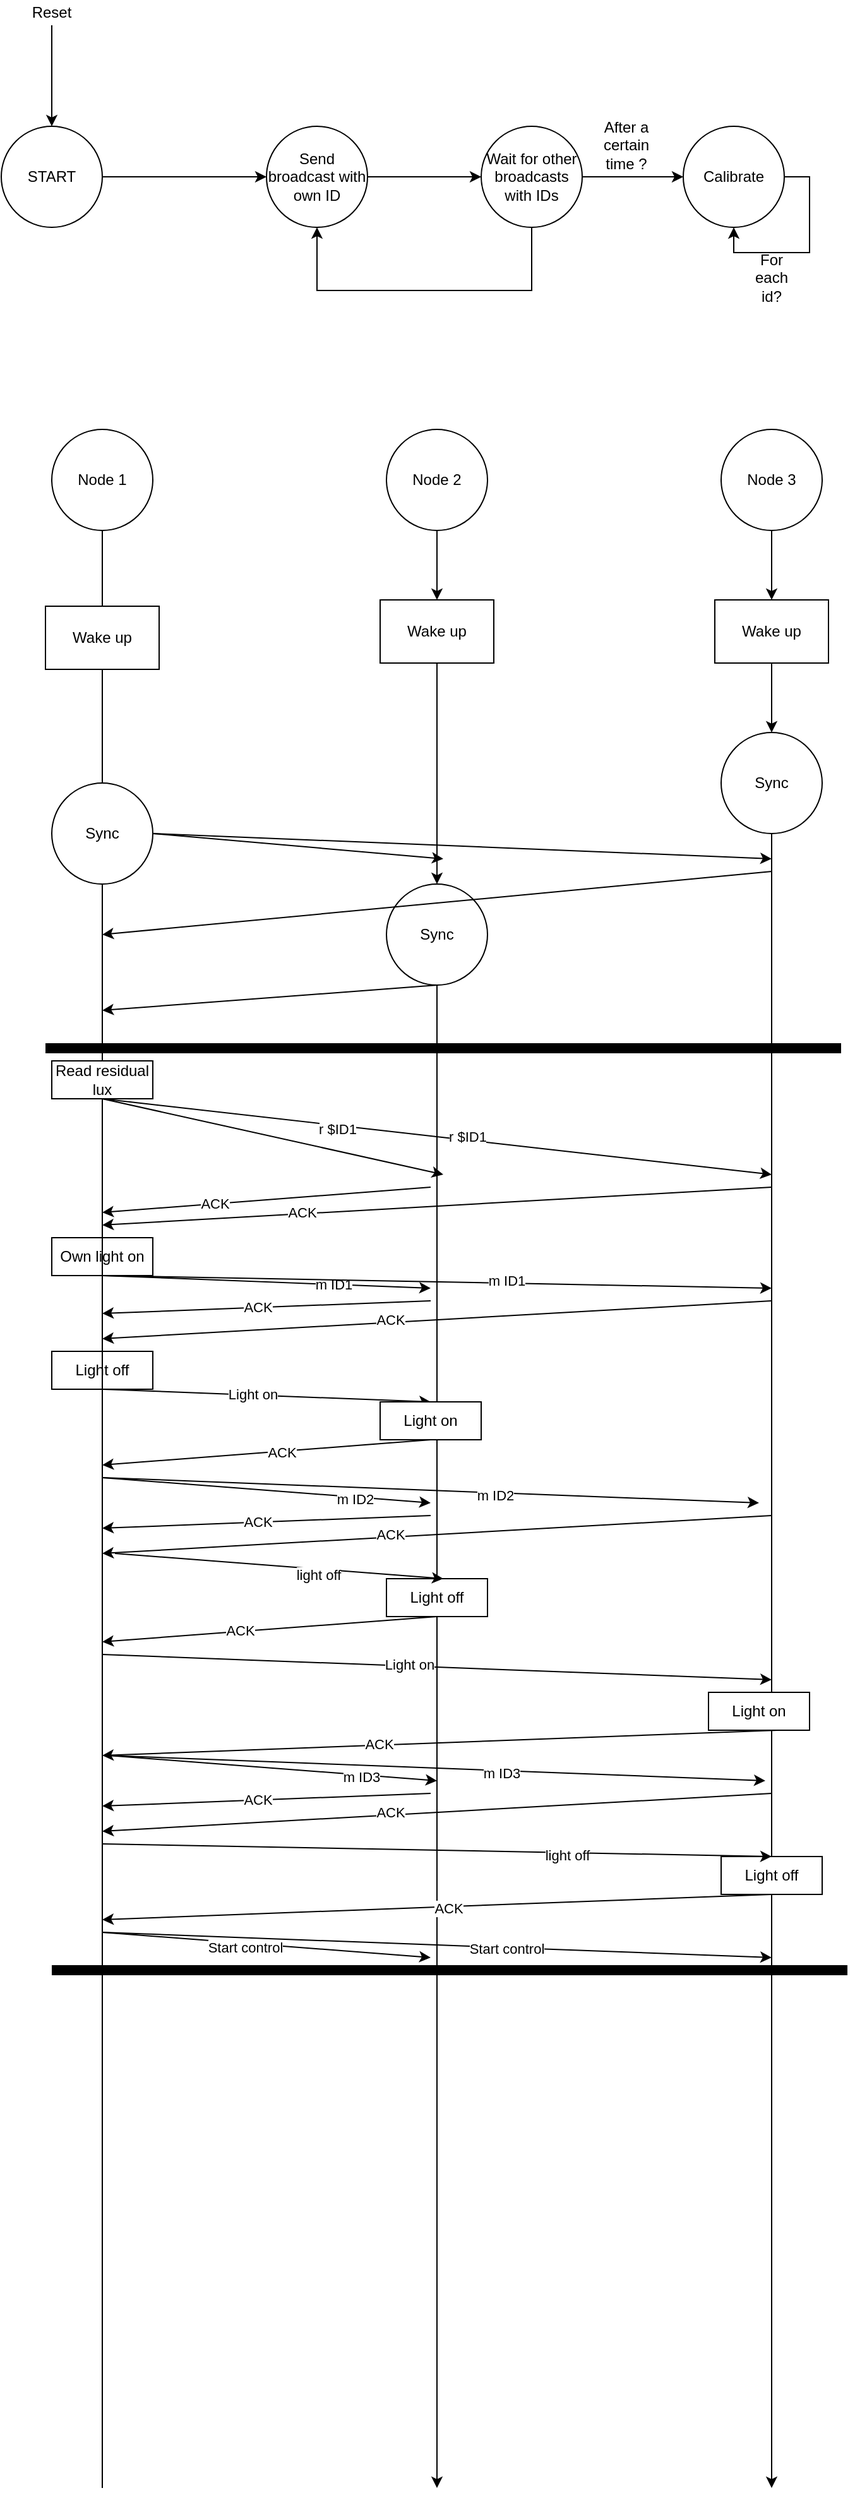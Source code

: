<mxfile version="13.9.9" type="device"><diagram id="apPjSHMY1DsIgyhNGgn-" name="Page-1"><mxGraphModel dx="868" dy="524" grid="1" gridSize="10" guides="1" tooltips="1" connect="1" arrows="1" fold="1" page="1" pageScale="1" pageWidth="850" pageHeight="1100" math="0" shadow="0"><root><mxCell id="0"/><mxCell id="1" parent="0"/><mxCell id="yIaBF9EJpWSbba0q3UIn-3" style="edgeStyle=orthogonalEdgeStyle;rounded=0;orthogonalLoop=1;jettySize=auto;html=1;exitX=1;exitY=0.5;exitDx=0;exitDy=0;entryX=0;entryY=0.5;entryDx=0;entryDy=0;" parent="1" source="yIaBF9EJpWSbba0q3UIn-1" target="yIaBF9EJpWSbba0q3UIn-2" edge="1"><mxGeometry relative="1" as="geometry"/></mxCell><mxCell id="GpA50zcYEjnkCdn6oUvq-2" style="edgeStyle=orthogonalEdgeStyle;rounded=0;orthogonalLoop=1;jettySize=auto;html=1;exitX=0.5;exitY=0;exitDx=0;exitDy=0;endArrow=none;endFill=0;startArrow=classic;startFill=1;" edge="1" parent="1" source="yIaBF9EJpWSbba0q3UIn-1"><mxGeometry relative="1" as="geometry"><mxPoint x="160" y="70" as="targetPoint"/></mxGeometry></mxCell><mxCell id="yIaBF9EJpWSbba0q3UIn-1" value="START" style="ellipse;whiteSpace=wrap;html=1;aspect=fixed;" parent="1" vertex="1"><mxGeometry x="120" y="150" width="80" height="80" as="geometry"/></mxCell><mxCell id="yIaBF9EJpWSbba0q3UIn-6" style="edgeStyle=orthogonalEdgeStyle;rounded=0;orthogonalLoop=1;jettySize=auto;html=1;exitX=1;exitY=0.5;exitDx=0;exitDy=0;entryX=0;entryY=0.5;entryDx=0;entryDy=0;" parent="1" source="yIaBF9EJpWSbba0q3UIn-2" target="yIaBF9EJpWSbba0q3UIn-5" edge="1"><mxGeometry relative="1" as="geometry"/></mxCell><mxCell id="yIaBF9EJpWSbba0q3UIn-2" value="Send broadcast with own ID" style="ellipse;whiteSpace=wrap;html=1;aspect=fixed;" parent="1" vertex="1"><mxGeometry x="330" y="150" width="80" height="80" as="geometry"/></mxCell><mxCell id="yIaBF9EJpWSbba0q3UIn-7" style="edgeStyle=orthogonalEdgeStyle;rounded=0;orthogonalLoop=1;jettySize=auto;html=1;exitX=0.5;exitY=1;exitDx=0;exitDy=0;entryX=0.5;entryY=1;entryDx=0;entryDy=0;" parent="1" source="yIaBF9EJpWSbba0q3UIn-5" target="yIaBF9EJpWSbba0q3UIn-2" edge="1"><mxGeometry relative="1" as="geometry"><Array as="points"><mxPoint x="540" y="280"/><mxPoint x="370" y="280"/></Array></mxGeometry></mxCell><mxCell id="yIaBF9EJpWSbba0q3UIn-10" style="edgeStyle=orthogonalEdgeStyle;rounded=0;orthogonalLoop=1;jettySize=auto;html=1;exitX=1;exitY=0.5;exitDx=0;exitDy=0;entryX=0;entryY=0.5;entryDx=0;entryDy=0;" parent="1" source="yIaBF9EJpWSbba0q3UIn-5" target="yIaBF9EJpWSbba0q3UIn-9" edge="1"><mxGeometry relative="1" as="geometry"/></mxCell><mxCell id="yIaBF9EJpWSbba0q3UIn-5" value="Wait for other broadcasts with IDs" style="ellipse;whiteSpace=wrap;html=1;aspect=fixed;" parent="1" vertex="1"><mxGeometry x="500" y="150" width="80" height="80" as="geometry"/></mxCell><mxCell id="yIaBF9EJpWSbba0q3UIn-9" value="Calibrate" style="ellipse;whiteSpace=wrap;html=1;aspect=fixed;" parent="1" vertex="1"><mxGeometry x="660" y="150" width="80" height="80" as="geometry"/></mxCell><mxCell id="yIaBF9EJpWSbba0q3UIn-11" value="After a certain time ?" style="text;html=1;strokeColor=none;fillColor=none;align=center;verticalAlign=middle;whiteSpace=wrap;rounded=0;" parent="1" vertex="1"><mxGeometry x="590" y="140" width="50" height="50" as="geometry"/></mxCell><mxCell id="GpA50zcYEjnkCdn6oUvq-3" value="Reset" style="text;html=1;strokeColor=none;fillColor=none;align=center;verticalAlign=middle;whiteSpace=wrap;rounded=0;" vertex="1" parent="1"><mxGeometry x="140" y="50" width="40" height="20" as="geometry"/></mxCell><mxCell id="GpA50zcYEjnkCdn6oUvq-4" style="edgeStyle=orthogonalEdgeStyle;rounded=0;orthogonalLoop=1;jettySize=auto;html=1;exitX=1;exitY=0.5;exitDx=0;exitDy=0;entryX=0.5;entryY=1;entryDx=0;entryDy=0;startArrow=none;startFill=0;endArrow=classic;endFill=1;" edge="1" parent="1" source="yIaBF9EJpWSbba0q3UIn-9" target="yIaBF9EJpWSbba0q3UIn-9"><mxGeometry relative="1" as="geometry"/></mxCell><mxCell id="GpA50zcYEjnkCdn6oUvq-5" value="For each id?" style="text;html=1;strokeColor=none;fillColor=none;align=center;verticalAlign=middle;whiteSpace=wrap;rounded=0;" vertex="1" parent="1"><mxGeometry x="710" y="260" width="40" height="20" as="geometry"/></mxCell><mxCell id="GpA50zcYEjnkCdn6oUvq-6" value="Node 1" style="ellipse;whiteSpace=wrap;html=1;aspect=fixed;" vertex="1" parent="1"><mxGeometry x="160" y="390" width="80" height="80" as="geometry"/></mxCell><mxCell id="GpA50zcYEjnkCdn6oUvq-10" style="edgeStyle=orthogonalEdgeStyle;rounded=0;orthogonalLoop=1;jettySize=auto;html=1;exitX=0.5;exitY=1;exitDx=0;exitDy=0;startArrow=none;startFill=0;endArrow=classic;endFill=1;" edge="1" parent="1" source="GpA50zcYEjnkCdn6oUvq-19"><mxGeometry relative="1" as="geometry"><mxPoint x="465" y="2020" as="targetPoint"/></mxGeometry></mxCell><mxCell id="GpA50zcYEjnkCdn6oUvq-7" value="&lt;span&gt;Node 2&lt;/span&gt;" style="ellipse;whiteSpace=wrap;html=1;aspect=fixed;" vertex="1" parent="1"><mxGeometry x="425" y="390" width="80" height="80" as="geometry"/></mxCell><mxCell id="GpA50zcYEjnkCdn6oUvq-11" style="edgeStyle=orthogonalEdgeStyle;rounded=0;orthogonalLoop=1;jettySize=auto;html=1;exitX=0.5;exitY=1;exitDx=0;exitDy=0;startArrow=none;startFill=0;endArrow=classic;endFill=1;" edge="1" parent="1" source="GpA50zcYEjnkCdn6oUvq-20"><mxGeometry relative="1" as="geometry"><mxPoint x="730" y="2020" as="targetPoint"/></mxGeometry></mxCell><mxCell id="GpA50zcYEjnkCdn6oUvq-8" value="&lt;span&gt;Node 3&lt;/span&gt;" style="ellipse;whiteSpace=wrap;html=1;aspect=fixed;" vertex="1" parent="1"><mxGeometry x="690" y="390" width="80" height="80" as="geometry"/></mxCell><mxCell id="GpA50zcYEjnkCdn6oUvq-9" value="" style="endArrow=none;html=1;entryX=0.5;entryY=1;entryDx=0;entryDy=0;" edge="1" parent="1" source="GpA50zcYEjnkCdn6oUvq-13" target="GpA50zcYEjnkCdn6oUvq-6"><mxGeometry width="50" height="50" relative="1" as="geometry"><mxPoint x="200" y="1080" as="sourcePoint"/><mxPoint x="420" y="550" as="targetPoint"/></mxGeometry></mxCell><mxCell id="GpA50zcYEjnkCdn6oUvq-13" value="Wake up" style="rounded=0;whiteSpace=wrap;html=1;" vertex="1" parent="1"><mxGeometry x="155" y="530" width="90" height="50" as="geometry"/></mxCell><mxCell id="GpA50zcYEjnkCdn6oUvq-14" value="" style="endArrow=none;html=1;entryX=0.5;entryY=1;entryDx=0;entryDy=0;" edge="1" parent="1" source="GpA50zcYEjnkCdn6oUvq-37" target="GpA50zcYEjnkCdn6oUvq-13"><mxGeometry width="50" height="50" relative="1" as="geometry"><mxPoint x="200" y="2020" as="sourcePoint"/><mxPoint x="200" y="470" as="targetPoint"/></mxGeometry></mxCell><mxCell id="GpA50zcYEjnkCdn6oUvq-16" value="Wake up" style="rounded=0;whiteSpace=wrap;html=1;" vertex="1" parent="1"><mxGeometry x="685" y="525" width="90" height="50" as="geometry"/></mxCell><mxCell id="GpA50zcYEjnkCdn6oUvq-17" style="edgeStyle=orthogonalEdgeStyle;rounded=0;orthogonalLoop=1;jettySize=auto;html=1;exitX=0.5;exitY=1;exitDx=0;exitDy=0;startArrow=none;startFill=0;endArrow=classic;endFill=1;" edge="1" parent="1" source="GpA50zcYEjnkCdn6oUvq-8" target="GpA50zcYEjnkCdn6oUvq-16"><mxGeometry relative="1" as="geometry"><mxPoint x="730" y="1090" as="targetPoint"/><mxPoint x="730" y="470" as="sourcePoint"/></mxGeometry></mxCell><mxCell id="GpA50zcYEjnkCdn6oUvq-27" style="rounded=0;orthogonalLoop=1;jettySize=auto;html=1;exitX=1;exitY=0.5;exitDx=0;exitDy=0;startArrow=none;startFill=0;endArrow=classic;endFill=1;" edge="1" parent="1" source="GpA50zcYEjnkCdn6oUvq-18"><mxGeometry relative="1" as="geometry"><mxPoint x="470" y="730" as="targetPoint"/></mxGeometry></mxCell><mxCell id="GpA50zcYEjnkCdn6oUvq-28" style="edgeStyle=none;rounded=0;orthogonalLoop=1;jettySize=auto;html=1;exitX=1;exitY=0.5;exitDx=0;exitDy=0;startArrow=none;startFill=0;endArrow=classic;endFill=1;" edge="1" parent="1" source="GpA50zcYEjnkCdn6oUvq-18"><mxGeometry relative="1" as="geometry"><mxPoint x="730" y="730" as="targetPoint"/></mxGeometry></mxCell><mxCell id="GpA50zcYEjnkCdn6oUvq-18" value="Sync" style="ellipse;whiteSpace=wrap;html=1;aspect=fixed;" vertex="1" parent="1"><mxGeometry x="160" y="670" width="80" height="80" as="geometry"/></mxCell><mxCell id="GpA50zcYEjnkCdn6oUvq-20" value="Sync" style="ellipse;whiteSpace=wrap;html=1;aspect=fixed;" vertex="1" parent="1"><mxGeometry x="690" y="630" width="80" height="80" as="geometry"/></mxCell><mxCell id="GpA50zcYEjnkCdn6oUvq-21" style="edgeStyle=orthogonalEdgeStyle;rounded=0;orthogonalLoop=1;jettySize=auto;html=1;exitX=0.5;exitY=1;exitDx=0;exitDy=0;startArrow=none;startFill=0;endArrow=classic;endFill=1;" edge="1" parent="1" source="GpA50zcYEjnkCdn6oUvq-16" target="GpA50zcYEjnkCdn6oUvq-20"><mxGeometry relative="1" as="geometry"><mxPoint x="730" y="1090" as="targetPoint"/><mxPoint x="730" y="575" as="sourcePoint"/></mxGeometry></mxCell><mxCell id="GpA50zcYEjnkCdn6oUvq-29" style="edgeStyle=none;rounded=0;orthogonalLoop=1;jettySize=auto;html=1;exitX=0.5;exitY=1;exitDx=0;exitDy=0;startArrow=none;startFill=0;endArrow=classic;endFill=1;" edge="1" parent="1" source="GpA50zcYEjnkCdn6oUvq-19"><mxGeometry relative="1" as="geometry"><mxPoint x="200" y="850" as="targetPoint"/></mxGeometry></mxCell><mxCell id="GpA50zcYEjnkCdn6oUvq-19" value="Sync" style="ellipse;whiteSpace=wrap;html=1;aspect=fixed;" vertex="1" parent="1"><mxGeometry x="425" y="750" width="80" height="80" as="geometry"/></mxCell><mxCell id="GpA50zcYEjnkCdn6oUvq-23" style="edgeStyle=orthogonalEdgeStyle;rounded=0;orthogonalLoop=1;jettySize=auto;html=1;exitX=0.5;exitY=1;exitDx=0;exitDy=0;startArrow=none;startFill=0;endArrow=classic;endFill=1;" edge="1" parent="1" source="GpA50zcYEjnkCdn6oUvq-15" target="GpA50zcYEjnkCdn6oUvq-19"><mxGeometry relative="1" as="geometry"><mxPoint x="465" y="1080" as="targetPoint"/><mxPoint x="465" y="470" as="sourcePoint"/></mxGeometry></mxCell><mxCell id="GpA50zcYEjnkCdn6oUvq-15" value="Wake up" style="rounded=0;whiteSpace=wrap;html=1;" vertex="1" parent="1"><mxGeometry x="420" y="525" width="90" height="50" as="geometry"/></mxCell><mxCell id="GpA50zcYEjnkCdn6oUvq-24" style="edgeStyle=orthogonalEdgeStyle;rounded=0;orthogonalLoop=1;jettySize=auto;html=1;exitX=0.5;exitY=1;exitDx=0;exitDy=0;startArrow=none;startFill=0;endArrow=classic;endFill=1;" edge="1" parent="1" source="GpA50zcYEjnkCdn6oUvq-7" target="GpA50zcYEjnkCdn6oUvq-15"><mxGeometry relative="1" as="geometry"><mxPoint x="465" y="720" as="targetPoint"/><mxPoint x="465" y="470" as="sourcePoint"/></mxGeometry></mxCell><mxCell id="GpA50zcYEjnkCdn6oUvq-30" value="" style="endArrow=classic;html=1;" edge="1" parent="1"><mxGeometry width="50" height="50" relative="1" as="geometry"><mxPoint x="730" y="740" as="sourcePoint"/><mxPoint x="200" y="790" as="targetPoint"/></mxGeometry></mxCell><mxCell id="GpA50zcYEjnkCdn6oUvq-35" value="" style="endArrow=none;html=1;strokeWidth=8;" edge="1" parent="1"><mxGeometry width="50" height="50" relative="1" as="geometry"><mxPoint x="155" y="880" as="sourcePoint"/><mxPoint x="785" y="880" as="targetPoint"/></mxGeometry></mxCell><mxCell id="GpA50zcYEjnkCdn6oUvq-39" style="edgeStyle=none;rounded=0;orthogonalLoop=1;jettySize=auto;html=1;exitX=0.5;exitY=1;exitDx=0;exitDy=0;startArrow=none;startFill=0;endArrow=classic;endFill=1;strokeWidth=1;" edge="1" parent="1" source="GpA50zcYEjnkCdn6oUvq-37"><mxGeometry relative="1" as="geometry"><mxPoint x="470" y="980" as="targetPoint"/></mxGeometry></mxCell><mxCell id="GpA50zcYEjnkCdn6oUvq-40" style="edgeStyle=none;rounded=0;orthogonalLoop=1;jettySize=auto;html=1;exitX=0.5;exitY=1;exitDx=0;exitDy=0;startArrow=none;startFill=0;endArrow=classic;endFill=1;strokeWidth=1;" edge="1" parent="1" source="GpA50zcYEjnkCdn6oUvq-37"><mxGeometry relative="1" as="geometry"><mxPoint x="730" y="980" as="targetPoint"/></mxGeometry></mxCell><mxCell id="GpA50zcYEjnkCdn6oUvq-45" value="r $ID1" style="edgeLabel;html=1;align=center;verticalAlign=middle;resizable=0;points=[];" vertex="1" connectable="0" parent="GpA50zcYEjnkCdn6oUvq-40"><mxGeometry x="-0.297" y="-3" relative="1" as="geometry"><mxPoint as="offset"/></mxGeometry></mxCell><mxCell id="GpA50zcYEjnkCdn6oUvq-46" value="r $ID1" style="edgeLabel;html=1;align=center;verticalAlign=middle;resizable=0;points=[];" vertex="1" connectable="0" parent="GpA50zcYEjnkCdn6oUvq-40"><mxGeometry x="0.089" y="3" relative="1" as="geometry"><mxPoint as="offset"/></mxGeometry></mxCell><mxCell id="GpA50zcYEjnkCdn6oUvq-41" value="" style="endArrow=classic;html=1;strokeWidth=1;" edge="1" parent="1"><mxGeometry width="50" height="50" relative="1" as="geometry"><mxPoint x="730" y="990" as="sourcePoint"/><mxPoint x="200" y="1020" as="targetPoint"/></mxGeometry></mxCell><mxCell id="GpA50zcYEjnkCdn6oUvq-44" value="ACK" style="edgeLabel;html=1;align=center;verticalAlign=middle;resizable=0;points=[];" vertex="1" connectable="0" parent="GpA50zcYEjnkCdn6oUvq-41"><mxGeometry x="0.404" y="-1" relative="1" as="geometry"><mxPoint as="offset"/></mxGeometry></mxCell><mxCell id="GpA50zcYEjnkCdn6oUvq-42" value="" style="endArrow=classic;html=1;strokeWidth=1;" edge="1" parent="1"><mxGeometry width="50" height="50" relative="1" as="geometry"><mxPoint x="460" y="990" as="sourcePoint"/><mxPoint x="200" y="1010" as="targetPoint"/></mxGeometry></mxCell><mxCell id="GpA50zcYEjnkCdn6oUvq-43" value="ACK" style="edgeLabel;html=1;align=center;verticalAlign=middle;resizable=0;points=[];" vertex="1" connectable="0" parent="GpA50zcYEjnkCdn6oUvq-42"><mxGeometry x="0.318" relative="1" as="geometry"><mxPoint as="offset"/></mxGeometry></mxCell><mxCell id="GpA50zcYEjnkCdn6oUvq-50" style="edgeStyle=none;rounded=0;orthogonalLoop=1;jettySize=auto;html=1;exitX=0.5;exitY=1;exitDx=0;exitDy=0;startArrow=none;startFill=0;endArrow=classic;endFill=1;strokeWidth=1;" edge="1" parent="1" source="GpA50zcYEjnkCdn6oUvq-49"><mxGeometry relative="1" as="geometry"><mxPoint x="460" y="1070" as="targetPoint"/></mxGeometry></mxCell><mxCell id="GpA50zcYEjnkCdn6oUvq-56" value="m ID1" style="edgeLabel;html=1;align=center;verticalAlign=middle;resizable=0;points=[];" vertex="1" connectable="0" parent="GpA50zcYEjnkCdn6oUvq-50"><mxGeometry x="0.403" relative="1" as="geometry"><mxPoint as="offset"/></mxGeometry></mxCell><mxCell id="GpA50zcYEjnkCdn6oUvq-51" style="edgeStyle=none;rounded=0;orthogonalLoop=1;jettySize=auto;html=1;exitX=0.5;exitY=1;exitDx=0;exitDy=0;startArrow=none;startFill=0;endArrow=classic;endFill=1;strokeWidth=1;" edge="1" parent="1" source="GpA50zcYEjnkCdn6oUvq-49"><mxGeometry relative="1" as="geometry"><mxPoint x="730" y="1070" as="targetPoint"/></mxGeometry></mxCell><mxCell id="GpA50zcYEjnkCdn6oUvq-55" value="m ID1" style="edgeLabel;html=1;align=center;verticalAlign=middle;resizable=0;points=[];" vertex="1" connectable="0" parent="GpA50zcYEjnkCdn6oUvq-51"><mxGeometry x="-0.213" relative="1" as="geometry"><mxPoint x="111.76" as="offset"/></mxGeometry></mxCell><mxCell id="GpA50zcYEjnkCdn6oUvq-49" value="Own light on" style="rounded=0;whiteSpace=wrap;html=1;" vertex="1" parent="1"><mxGeometry x="160" y="1030" width="80" height="30" as="geometry"/></mxCell><mxCell id="GpA50zcYEjnkCdn6oUvq-53" value="" style="endArrow=classic;html=1;strokeWidth=1;" edge="1" parent="1"><mxGeometry width="50" height="50" relative="1" as="geometry"><mxPoint x="460" y="1080" as="sourcePoint"/><mxPoint x="200" y="1090" as="targetPoint"/></mxGeometry></mxCell><mxCell id="GpA50zcYEjnkCdn6oUvq-58" value="ACK" style="edgeLabel;html=1;align=center;verticalAlign=middle;resizable=0;points=[];" vertex="1" connectable="0" parent="GpA50zcYEjnkCdn6oUvq-53"><mxGeometry x="0.058" y="-1" relative="1" as="geometry"><mxPoint as="offset"/></mxGeometry></mxCell><mxCell id="GpA50zcYEjnkCdn6oUvq-54" value="" style="endArrow=classic;html=1;strokeWidth=1;" edge="1" parent="1"><mxGeometry width="50" height="50" relative="1" as="geometry"><mxPoint x="730" y="1080" as="sourcePoint"/><mxPoint x="200" y="1110" as="targetPoint"/></mxGeometry></mxCell><mxCell id="GpA50zcYEjnkCdn6oUvq-59" value="ACK" style="edgeLabel;html=1;align=center;verticalAlign=middle;resizable=0;points=[];" vertex="1" connectable="0" parent="GpA50zcYEjnkCdn6oUvq-54"><mxGeometry x="0.142" y="-2" relative="1" as="geometry"><mxPoint as="offset"/></mxGeometry></mxCell><mxCell id="GpA50zcYEjnkCdn6oUvq-60" value="Light off" style="rounded=0;whiteSpace=wrap;html=1;" vertex="1" parent="1"><mxGeometry x="160" y="1120" width="80" height="30" as="geometry"/></mxCell><mxCell id="GpA50zcYEjnkCdn6oUvq-61" value="" style="endArrow=classic;html=1;strokeWidth=1;" edge="1" parent="1"><mxGeometry width="50" height="50" relative="1" as="geometry"><mxPoint x="200" y="1150" as="sourcePoint"/><mxPoint x="460" y="1160" as="targetPoint"/></mxGeometry></mxCell><mxCell id="GpA50zcYEjnkCdn6oUvq-62" value="Light on" style="edgeLabel;html=1;align=center;verticalAlign=middle;resizable=0;points=[];" vertex="1" connectable="0" parent="GpA50zcYEjnkCdn6oUvq-61"><mxGeometry x="-0.086" y="1" relative="1" as="geometry"><mxPoint as="offset"/></mxGeometry></mxCell><mxCell id="GpA50zcYEjnkCdn6oUvq-63" value="" style="endArrow=classic;html=1;strokeWidth=1;" edge="1" parent="1"><mxGeometry width="50" height="50" relative="1" as="geometry"><mxPoint x="460" y="1190" as="sourcePoint"/><mxPoint x="200" y="1210" as="targetPoint"/></mxGeometry></mxCell><mxCell id="GpA50zcYEjnkCdn6oUvq-64" value="ACK" style="edgeLabel;html=1;align=center;verticalAlign=middle;resizable=0;points=[];" vertex="1" connectable="0" parent="GpA50zcYEjnkCdn6oUvq-63"><mxGeometry x="-0.086" y="1" relative="1" as="geometry"><mxPoint as="offset"/></mxGeometry></mxCell><mxCell id="GpA50zcYEjnkCdn6oUvq-65" value="Light on" style="rounded=0;whiteSpace=wrap;html=1;" vertex="1" parent="1"><mxGeometry x="420" y="1160" width="80" height="30" as="geometry"/></mxCell><mxCell id="GpA50zcYEjnkCdn6oUvq-66" value="" style="endArrow=classic;html=1;strokeWidth=1;" edge="1" parent="1"><mxGeometry width="50" height="50" relative="1" as="geometry"><mxPoint x="200" y="1220" as="sourcePoint"/><mxPoint x="460" y="1240" as="targetPoint"/></mxGeometry></mxCell><mxCell id="GpA50zcYEjnkCdn6oUvq-69" value="m ID2" style="edgeLabel;html=1;align=center;verticalAlign=middle;resizable=0;points=[];" vertex="1" connectable="0" parent="GpA50zcYEjnkCdn6oUvq-66"><mxGeometry x="0.536" y="-1" relative="1" as="geometry"><mxPoint as="offset"/></mxGeometry></mxCell><mxCell id="GpA50zcYEjnkCdn6oUvq-67" value="" style="endArrow=classic;html=1;strokeWidth=1;" edge="1" parent="1"><mxGeometry width="50" height="50" relative="1" as="geometry"><mxPoint x="200" y="1220" as="sourcePoint"/><mxPoint x="720" y="1240" as="targetPoint"/></mxGeometry></mxCell><mxCell id="GpA50zcYEjnkCdn6oUvq-68" value="m ID2" style="edgeLabel;html=1;align=center;verticalAlign=middle;resizable=0;points=[];" vertex="1" connectable="0" parent="GpA50zcYEjnkCdn6oUvq-67"><mxGeometry x="0.198" y="-2" relative="1" as="geometry"><mxPoint as="offset"/></mxGeometry></mxCell><mxCell id="GpA50zcYEjnkCdn6oUvq-71" value="" style="endArrow=classic;html=1;strokeWidth=1;" edge="1" parent="1"><mxGeometry width="50" height="50" relative="1" as="geometry"><mxPoint x="460" y="1250" as="sourcePoint"/><mxPoint x="200" y="1260" as="targetPoint"/></mxGeometry></mxCell><mxCell id="GpA50zcYEjnkCdn6oUvq-72" value="ACK" style="edgeLabel;html=1;align=center;verticalAlign=middle;resizable=0;points=[];" vertex="1" connectable="0" parent="GpA50zcYEjnkCdn6oUvq-71"><mxGeometry x="0.058" y="-1" relative="1" as="geometry"><mxPoint as="offset"/></mxGeometry></mxCell><mxCell id="GpA50zcYEjnkCdn6oUvq-73" value="" style="endArrow=classic;html=1;strokeWidth=1;" edge="1" parent="1"><mxGeometry width="50" height="50" relative="1" as="geometry"><mxPoint x="730" y="1250" as="sourcePoint"/><mxPoint x="200" y="1280" as="targetPoint"/></mxGeometry></mxCell><mxCell id="GpA50zcYEjnkCdn6oUvq-74" value="ACK" style="edgeLabel;html=1;align=center;verticalAlign=middle;resizable=0;points=[];" vertex="1" connectable="0" parent="GpA50zcYEjnkCdn6oUvq-73"><mxGeometry x="0.142" y="-2" relative="1" as="geometry"><mxPoint as="offset"/></mxGeometry></mxCell><mxCell id="GpA50zcYEjnkCdn6oUvq-80" style="edgeStyle=none;rounded=0;orthogonalLoop=1;jettySize=auto;html=1;exitX=0.5;exitY=1;exitDx=0;exitDy=0;startArrow=none;startFill=0;endArrow=classic;endFill=1;strokeWidth=1;" edge="1" parent="1" source="GpA50zcYEjnkCdn6oUvq-75"><mxGeometry relative="1" as="geometry"><mxPoint x="200" y="1350" as="targetPoint"/></mxGeometry></mxCell><mxCell id="GpA50zcYEjnkCdn6oUvq-81" value="ACK" style="edgeLabel;html=1;align=center;verticalAlign=middle;resizable=0;points=[];" vertex="1" connectable="0" parent="GpA50zcYEjnkCdn6oUvq-80"><mxGeometry x="0.18" y="-1" relative="1" as="geometry"><mxPoint as="offset"/></mxGeometry></mxCell><mxCell id="GpA50zcYEjnkCdn6oUvq-75" value="Light off" style="rounded=0;whiteSpace=wrap;html=1;" vertex="1" parent="1"><mxGeometry x="425" y="1300" width="80" height="30" as="geometry"/></mxCell><mxCell id="GpA50zcYEjnkCdn6oUvq-78" value="" style="endArrow=classic;html=1;strokeWidth=1;" edge="1" parent="1"><mxGeometry width="50" height="50" relative="1" as="geometry"><mxPoint x="210" y="1280" as="sourcePoint"/><mxPoint x="470" y="1300" as="targetPoint"/></mxGeometry></mxCell><mxCell id="GpA50zcYEjnkCdn6oUvq-79" value="light off" style="edgeLabel;html=1;align=center;verticalAlign=middle;resizable=0;points=[];" vertex="1" connectable="0" parent="GpA50zcYEjnkCdn6oUvq-78"><mxGeometry x="0.536" y="-1" relative="1" as="geometry"><mxPoint x="-39.33" as="offset"/></mxGeometry></mxCell><mxCell id="GpA50zcYEjnkCdn6oUvq-82" value="" style="endArrow=classic;html=1;strokeWidth=1;" edge="1" parent="1"><mxGeometry width="50" height="50" relative="1" as="geometry"><mxPoint x="200" y="1360" as="sourcePoint"/><mxPoint x="730" y="1380" as="targetPoint"/></mxGeometry></mxCell><mxCell id="GpA50zcYEjnkCdn6oUvq-83" value="Light on" style="edgeLabel;html=1;align=center;verticalAlign=middle;resizable=0;points=[];" vertex="1" connectable="0" parent="GpA50zcYEjnkCdn6oUvq-82"><mxGeometry x="-0.086" y="1" relative="1" as="geometry"><mxPoint as="offset"/></mxGeometry></mxCell><mxCell id="GpA50zcYEjnkCdn6oUvq-84" value="Light on" style="rounded=0;whiteSpace=wrap;html=1;" vertex="1" parent="1"><mxGeometry x="680" y="1390" width="80" height="30" as="geometry"/></mxCell><mxCell id="GpA50zcYEjnkCdn6oUvq-85" value="Light off" style="rounded=0;whiteSpace=wrap;html=1;" vertex="1" parent="1"><mxGeometry x="690" y="1520" width="80" height="30" as="geometry"/></mxCell><mxCell id="GpA50zcYEjnkCdn6oUvq-87" style="edgeStyle=none;rounded=0;orthogonalLoop=1;jettySize=auto;html=1;exitX=0.5;exitY=1;exitDx=0;exitDy=0;startArrow=none;startFill=0;endArrow=classic;endFill=1;strokeWidth=1;" edge="1" parent="1"><mxGeometry relative="1" as="geometry"><mxPoint x="200" y="1440" as="targetPoint"/><mxPoint x="735" y="1420" as="sourcePoint"/></mxGeometry></mxCell><mxCell id="GpA50zcYEjnkCdn6oUvq-88" value="ACK" style="edgeLabel;html=1;align=center;verticalAlign=middle;resizable=0;points=[];" vertex="1" connectable="0" parent="GpA50zcYEjnkCdn6oUvq-87"><mxGeometry x="0.18" y="-1" relative="1" as="geometry"><mxPoint as="offset"/></mxGeometry></mxCell><mxCell id="GpA50zcYEjnkCdn6oUvq-89" value="" style="endArrow=classic;html=1;strokeWidth=1;" edge="1" parent="1"><mxGeometry width="50" height="50" relative="1" as="geometry"><mxPoint x="205" y="1440" as="sourcePoint"/><mxPoint x="465" y="1460" as="targetPoint"/></mxGeometry></mxCell><mxCell id="GpA50zcYEjnkCdn6oUvq-90" value="m ID3" style="edgeLabel;html=1;align=center;verticalAlign=middle;resizable=0;points=[];" vertex="1" connectable="0" parent="GpA50zcYEjnkCdn6oUvq-89"><mxGeometry x="0.536" y="-1" relative="1" as="geometry"><mxPoint as="offset"/></mxGeometry></mxCell><mxCell id="GpA50zcYEjnkCdn6oUvq-91" value="" style="endArrow=classic;html=1;strokeWidth=1;" edge="1" parent="1"><mxGeometry width="50" height="50" relative="1" as="geometry"><mxPoint x="205" y="1440" as="sourcePoint"/><mxPoint x="725" y="1460" as="targetPoint"/></mxGeometry></mxCell><mxCell id="GpA50zcYEjnkCdn6oUvq-92" value="m ID3" style="edgeLabel;html=1;align=center;verticalAlign=middle;resizable=0;points=[];" vertex="1" connectable="0" parent="GpA50zcYEjnkCdn6oUvq-91"><mxGeometry x="0.198" y="-2" relative="1" as="geometry"><mxPoint as="offset"/></mxGeometry></mxCell><mxCell id="GpA50zcYEjnkCdn6oUvq-93" value="" style="endArrow=classic;html=1;strokeWidth=1;" edge="1" parent="1"><mxGeometry width="50" height="50" relative="1" as="geometry"><mxPoint x="460" y="1470" as="sourcePoint"/><mxPoint x="200" y="1480" as="targetPoint"/></mxGeometry></mxCell><mxCell id="GpA50zcYEjnkCdn6oUvq-94" value="ACK" style="edgeLabel;html=1;align=center;verticalAlign=middle;resizable=0;points=[];" vertex="1" connectable="0" parent="GpA50zcYEjnkCdn6oUvq-93"><mxGeometry x="0.058" y="-1" relative="1" as="geometry"><mxPoint as="offset"/></mxGeometry></mxCell><mxCell id="GpA50zcYEjnkCdn6oUvq-95" value="" style="endArrow=classic;html=1;strokeWidth=1;" edge="1" parent="1"><mxGeometry width="50" height="50" relative="1" as="geometry"><mxPoint x="730" y="1470" as="sourcePoint"/><mxPoint x="200" y="1500" as="targetPoint"/></mxGeometry></mxCell><mxCell id="GpA50zcYEjnkCdn6oUvq-96" value="ACK" style="edgeLabel;html=1;align=center;verticalAlign=middle;resizable=0;points=[];" vertex="1" connectable="0" parent="GpA50zcYEjnkCdn6oUvq-95"><mxGeometry x="0.142" y="-2" relative="1" as="geometry"><mxPoint as="offset"/></mxGeometry></mxCell><mxCell id="GpA50zcYEjnkCdn6oUvq-97" style="edgeStyle=none;rounded=0;orthogonalLoop=1;jettySize=auto;html=1;exitX=0.5;exitY=1;exitDx=0;exitDy=0;startArrow=none;startFill=0;endArrow=classic;endFill=1;strokeWidth=1;" edge="1" parent="1" source="GpA50zcYEjnkCdn6oUvq-85"><mxGeometry relative="1" as="geometry"><mxPoint x="200" y="1570" as="targetPoint"/><mxPoint x="455" y="1570" as="sourcePoint"/></mxGeometry></mxCell><mxCell id="GpA50zcYEjnkCdn6oUvq-98" value="ACK" style="edgeLabel;html=1;align=center;verticalAlign=middle;resizable=0;points=[];" vertex="1" connectable="0" parent="GpA50zcYEjnkCdn6oUvq-97"><mxGeometry x="0.18" y="-1" relative="1" as="geometry"><mxPoint x="56.87" as="offset"/></mxGeometry></mxCell><mxCell id="GpA50zcYEjnkCdn6oUvq-99" value="" style="endArrow=classic;html=1;strokeWidth=1;entryX=0.5;entryY=0;entryDx=0;entryDy=0;" edge="1" parent="1" target="GpA50zcYEjnkCdn6oUvq-85"><mxGeometry width="50" height="50" relative="1" as="geometry"><mxPoint x="200" y="1510" as="sourcePoint"/><mxPoint x="460" y="1540" as="targetPoint"/></mxGeometry></mxCell><mxCell id="GpA50zcYEjnkCdn6oUvq-100" value="light off" style="edgeLabel;html=1;align=center;verticalAlign=middle;resizable=0;points=[];" vertex="1" connectable="0" parent="GpA50zcYEjnkCdn6oUvq-99"><mxGeometry x="0.536" y="-1" relative="1" as="geometry"><mxPoint x="-39.33" as="offset"/></mxGeometry></mxCell><mxCell id="GpA50zcYEjnkCdn6oUvq-101" value="" style="endArrow=classic;html=1;strokeWidth=1;" edge="1" parent="1"><mxGeometry width="50" height="50" relative="1" as="geometry"><mxPoint x="200" y="1580" as="sourcePoint"/><mxPoint x="730" y="1600" as="targetPoint"/></mxGeometry></mxCell><mxCell id="GpA50zcYEjnkCdn6oUvq-102" value="Start control" style="edgeLabel;html=1;align=center;verticalAlign=middle;resizable=0;points=[];" vertex="1" connectable="0" parent="GpA50zcYEjnkCdn6oUvq-101"><mxGeometry x="0.536" y="-1" relative="1" as="geometry"><mxPoint x="-86.97" y="-4" as="offset"/></mxGeometry></mxCell><mxCell id="GpA50zcYEjnkCdn6oUvq-103" value="" style="endArrow=classic;html=1;strokeWidth=1;" edge="1" parent="1"><mxGeometry width="50" height="50" relative="1" as="geometry"><mxPoint x="200" y="1580" as="sourcePoint"/><mxPoint x="460" y="1600" as="targetPoint"/></mxGeometry></mxCell><mxCell id="GpA50zcYEjnkCdn6oUvq-104" value="Start control" style="edgeLabel;html=1;align=center;verticalAlign=middle;resizable=0;points=[];" vertex="1" connectable="0" parent="GpA50zcYEjnkCdn6oUvq-103"><mxGeometry x="0.536" y="-1" relative="1" as="geometry"><mxPoint x="-86.97" y="-4.68" as="offset"/></mxGeometry></mxCell><mxCell id="GpA50zcYEjnkCdn6oUvq-105" value="" style="endArrow=none;html=1;strokeWidth=8;" edge="1" parent="1"><mxGeometry width="50" height="50" relative="1" as="geometry"><mxPoint x="160" y="1610" as="sourcePoint"/><mxPoint x="790" y="1610" as="targetPoint"/></mxGeometry></mxCell><mxCell id="GpA50zcYEjnkCdn6oUvq-37" value="Read residual lux" style="rounded=0;whiteSpace=wrap;html=1;" vertex="1" parent="1"><mxGeometry x="160" y="890" width="80" height="30" as="geometry"/></mxCell><mxCell id="GpA50zcYEjnkCdn6oUvq-106" value="" style="endArrow=none;html=1;entryX=0.5;entryY=1;entryDx=0;entryDy=0;" edge="1" parent="1" target="GpA50zcYEjnkCdn6oUvq-37"><mxGeometry width="50" height="50" relative="1" as="geometry"><mxPoint x="200" y="2020" as="sourcePoint"/><mxPoint x="200" y="580" as="targetPoint"/></mxGeometry></mxCell></root></mxGraphModel></diagram></mxfile>